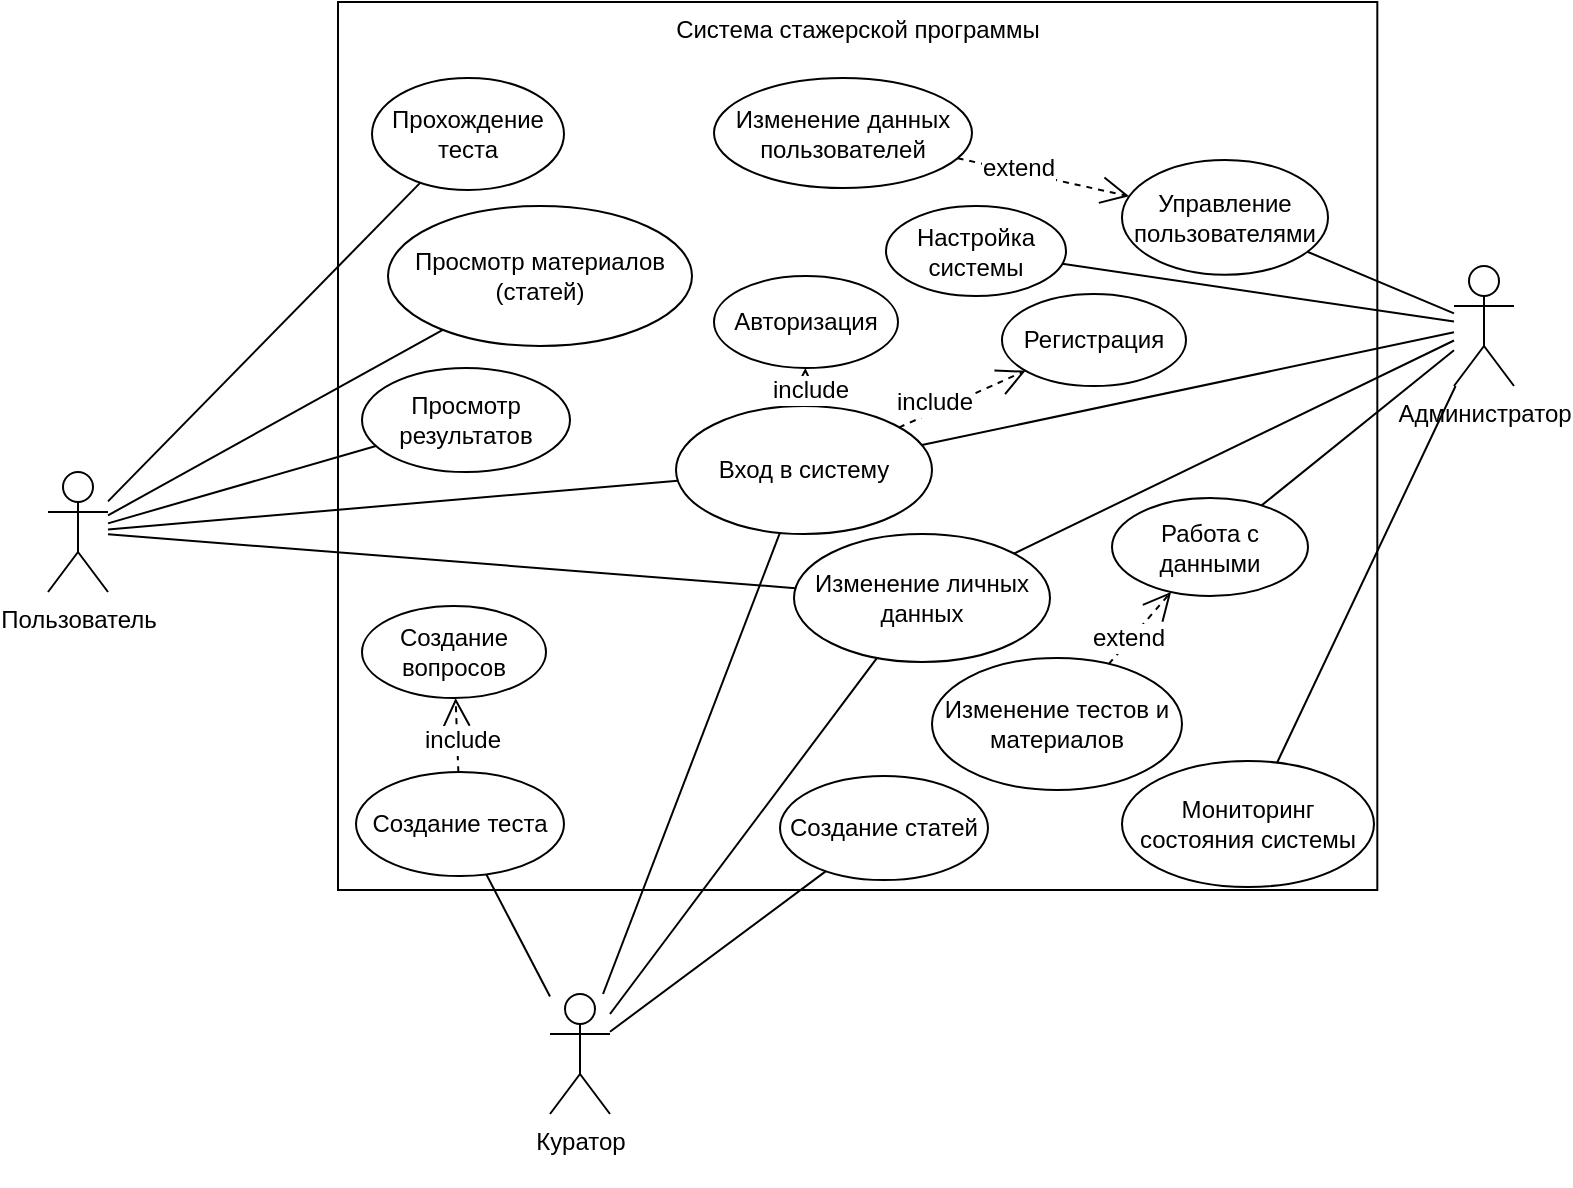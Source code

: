 <mxfile version="27.1.4">
  <diagram name="Страница — 1" id="VITqMJHGawG_AV4IwLpY">
    <mxGraphModel dx="1314" dy="820" grid="0" gridSize="10" guides="1" tooltips="1" connect="1" arrows="1" fold="1" page="0" pageScale="1" pageWidth="827" pageHeight="1169" math="0" shadow="0">
      <root>
        <mxCell id="0" />
        <mxCell id="1" parent="0" />
        <mxCell id="JWygc2-lEyXVkWZMa3_q-1" value="Пользователь" style="shape=umlActor;verticalLabelPosition=bottom;verticalAlign=top;html=1;" parent="1" vertex="1">
          <mxGeometry x="-110" y="284" width="30" height="60" as="geometry" />
        </mxCell>
        <mxCell id="JWygc2-lEyXVkWZMa3_q-3" value="Администратор" style="shape=umlActor;verticalLabelPosition=bottom;verticalAlign=top;html=1;" parent="1" vertex="1">
          <mxGeometry x="593" y="181" width="30" height="60" as="geometry" />
        </mxCell>
        <mxCell id="JWygc2-lEyXVkWZMa3_q-6" value="Система стажерской программы" style="html=1;whiteSpace=wrap;verticalAlign=top;" parent="1" vertex="1">
          <mxGeometry x="35" y="49" width="519.66" height="444" as="geometry" />
        </mxCell>
        <mxCell id="JWygc2-lEyXVkWZMa3_q-7" value="Вход в систему" style="ellipse;whiteSpace=wrap;html=1;" parent="1" vertex="1">
          <mxGeometry x="204.0" y="251" width="128" height="64" as="geometry" />
        </mxCell>
        <mxCell id="JWygc2-lEyXVkWZMa3_q-8" value="Прохождение теста" style="ellipse;whiteSpace=wrap;html=1;" parent="1" vertex="1">
          <mxGeometry x="52" y="87" width="96" height="56" as="geometry" />
        </mxCell>
        <mxCell id="JWygc2-lEyXVkWZMa3_q-9" value="Просмотр материалов (статей)" style="ellipse;whiteSpace=wrap;html=1;" parent="1" vertex="1">
          <mxGeometry x="60" y="151" width="152" height="70" as="geometry" />
        </mxCell>
        <mxCell id="JWygc2-lEyXVkWZMa3_q-11" value="Просмотр результатов" style="ellipse;whiteSpace=wrap;html=1;" parent="1" vertex="1">
          <mxGeometry x="47" y="232" width="104" height="52" as="geometry" />
        </mxCell>
        <mxCell id="JWygc2-lEyXVkWZMa3_q-14" value="Управление пользователями" style="ellipse;whiteSpace=wrap;html=1;" parent="1" vertex="1">
          <mxGeometry x="427" y="128" width="103" height="57.39" as="geometry" />
        </mxCell>
        <mxCell id="JWygc2-lEyXVkWZMa3_q-15" value="Настройка системы" style="ellipse;whiteSpace=wrap;html=1;" parent="1" vertex="1">
          <mxGeometry x="309" y="151" width="90" height="45" as="geometry" />
        </mxCell>
        <mxCell id="JWygc2-lEyXVkWZMa3_q-16" value="Работа с данными" style="ellipse;whiteSpace=wrap;html=1;" parent="1" vertex="1">
          <mxGeometry x="422" y="297" width="98" height="49" as="geometry" />
        </mxCell>
        <mxCell id="JWygc2-lEyXVkWZMa3_q-17" value="Мониторинг состояния системы" style="ellipse;whiteSpace=wrap;html=1;" parent="1" vertex="1">
          <mxGeometry x="427" y="428.5" width="126" height="63" as="geometry" />
        </mxCell>
        <mxCell id="JWygc2-lEyXVkWZMa3_q-25" style="edgeStyle=none;curved=1;rounded=0;orthogonalLoop=1;jettySize=auto;html=1;fontSize=12;startSize=8;endSize=8;endArrow=none;startFill=0;" parent="1" source="JWygc2-lEyXVkWZMa3_q-3" target="JWygc2-lEyXVkWZMa3_q-7" edge="1">
          <mxGeometry relative="1" as="geometry" />
        </mxCell>
        <mxCell id="JWygc2-lEyXVkWZMa3_q-26" style="edgeStyle=none;shape=connector;curved=1;rounded=0;orthogonalLoop=1;jettySize=auto;html=1;strokeColor=default;align=center;verticalAlign=middle;fontFamily=Helvetica;fontSize=12;fontColor=default;labelBackgroundColor=default;startFill=0;startSize=8;endArrow=none;endSize=8;" parent="1" source="JWygc2-lEyXVkWZMa3_q-1" target="JWygc2-lEyXVkWZMa3_q-7" edge="1">
          <mxGeometry relative="1" as="geometry" />
        </mxCell>
        <mxCell id="JWygc2-lEyXVkWZMa3_q-28" style="edgeStyle=none;shape=connector;curved=1;rounded=0;orthogonalLoop=1;jettySize=auto;html=1;strokeColor=default;align=center;verticalAlign=middle;fontFamily=Helvetica;fontSize=12;fontColor=default;labelBackgroundColor=default;startFill=0;startSize=8;endArrow=none;endSize=8;" parent="1" source="JWygc2-lEyXVkWZMa3_q-1" target="JWygc2-lEyXVkWZMa3_q-11" edge="1">
          <mxGeometry relative="1" as="geometry" />
        </mxCell>
        <mxCell id="JWygc2-lEyXVkWZMa3_q-29" style="edgeStyle=none;shape=connector;curved=1;rounded=0;orthogonalLoop=1;jettySize=auto;html=1;strokeColor=default;align=center;verticalAlign=middle;fontFamily=Helvetica;fontSize=12;fontColor=default;labelBackgroundColor=default;startFill=0;startSize=8;endArrow=none;endSize=8;" parent="1" source="JWygc2-lEyXVkWZMa3_q-1" target="JWygc2-lEyXVkWZMa3_q-9" edge="1">
          <mxGeometry relative="1" as="geometry" />
        </mxCell>
        <mxCell id="JWygc2-lEyXVkWZMa3_q-30" style="edgeStyle=none;shape=connector;curved=1;rounded=0;orthogonalLoop=1;jettySize=auto;html=1;strokeColor=default;align=center;verticalAlign=middle;fontFamily=Helvetica;fontSize=12;fontColor=default;labelBackgroundColor=default;startFill=0;startSize=8;endArrow=none;endSize=8;" parent="1" source="JWygc2-lEyXVkWZMa3_q-1" target="JWygc2-lEyXVkWZMa3_q-8" edge="1">
          <mxGeometry relative="1" as="geometry" />
        </mxCell>
        <mxCell id="JWygc2-lEyXVkWZMa3_q-34" style="edgeStyle=none;shape=connector;curved=1;rounded=0;orthogonalLoop=1;jettySize=auto;html=1;strokeColor=default;align=center;verticalAlign=middle;fontFamily=Helvetica;fontSize=12;fontColor=default;labelBackgroundColor=default;startFill=0;startSize=8;endArrow=none;endSize=8;" parent="1" source="JWygc2-lEyXVkWZMa3_q-3" target="JWygc2-lEyXVkWZMa3_q-14" edge="1">
          <mxGeometry relative="1" as="geometry" />
        </mxCell>
        <mxCell id="JWygc2-lEyXVkWZMa3_q-35" style="edgeStyle=none;shape=connector;curved=1;rounded=0;orthogonalLoop=1;jettySize=auto;html=1;strokeColor=default;align=center;verticalAlign=middle;fontFamily=Helvetica;fontSize=12;fontColor=default;labelBackgroundColor=default;startFill=0;startSize=8;endArrow=none;endSize=8;" parent="1" source="JWygc2-lEyXVkWZMa3_q-3" target="JWygc2-lEyXVkWZMa3_q-15" edge="1">
          <mxGeometry relative="1" as="geometry" />
        </mxCell>
        <mxCell id="JWygc2-lEyXVkWZMa3_q-37" style="edgeStyle=none;shape=connector;curved=1;rounded=0;orthogonalLoop=1;jettySize=auto;html=1;strokeColor=default;align=center;verticalAlign=middle;fontFamily=Helvetica;fontSize=12;fontColor=default;labelBackgroundColor=default;startFill=0;startSize=8;endArrow=none;endSize=8;" parent="1" source="JWygc2-lEyXVkWZMa3_q-3" target="JWygc2-lEyXVkWZMa3_q-17" edge="1">
          <mxGeometry relative="1" as="geometry" />
        </mxCell>
        <mxCell id="JWygc2-lEyXVkWZMa3_q-36" style="edgeStyle=none;shape=connector;curved=1;rounded=0;orthogonalLoop=1;jettySize=auto;html=1;strokeColor=default;align=center;verticalAlign=middle;fontFamily=Helvetica;fontSize=12;fontColor=default;labelBackgroundColor=default;startFill=0;startSize=8;endArrow=none;endSize=8;" parent="1" source="JWygc2-lEyXVkWZMa3_q-3" target="JWygc2-lEyXVkWZMa3_q-16" edge="1">
          <mxGeometry relative="1" as="geometry" />
        </mxCell>
        <mxCell id="JWygc2-lEyXVkWZMa3_q-38" value="Регистрация" style="ellipse;whiteSpace=wrap;html=1;" parent="1" vertex="1">
          <mxGeometry x="367" y="195" width="92" height="46" as="geometry" />
        </mxCell>
        <mxCell id="JWygc2-lEyXVkWZMa3_q-39" value="Авторизация" style="ellipse;whiteSpace=wrap;html=1;" parent="1" vertex="1">
          <mxGeometry x="223" y="186" width="92" height="46" as="geometry" />
        </mxCell>
        <mxCell id="JWygc2-lEyXVkWZMa3_q-42" value="" style="endArrow=open;endSize=12;dashed=1;html=1;rounded=0;strokeColor=default;align=center;verticalAlign=middle;fontFamily=Helvetica;fontSize=12;fontColor=default;labelBackgroundColor=default;edgeStyle=none;curved=1;" parent="1" source="JWygc2-lEyXVkWZMa3_q-7" target="JWygc2-lEyXVkWZMa3_q-39" edge="1">
          <mxGeometry width="160" relative="1" as="geometry">
            <mxPoint x="233" y="271" as="sourcePoint" />
            <mxPoint x="393" y="271" as="targetPoint" />
          </mxGeometry>
        </mxCell>
        <mxCell id="JWygc2-lEyXVkWZMa3_q-53" value="include" style="edgeLabel;html=1;align=center;verticalAlign=middle;resizable=0;points=[];fontSize=12;fontFamily=Helvetica;fontColor=default;labelBackgroundColor=default;" parent="JWygc2-lEyXVkWZMa3_q-42" vertex="1" connectable="0">
          <mxGeometry x="-0.097" y="-2" relative="1" as="geometry">
            <mxPoint as="offset" />
          </mxGeometry>
        </mxCell>
        <mxCell id="JWygc2-lEyXVkWZMa3_q-43" value="" style="endArrow=open;endSize=12;dashed=1;html=1;rounded=0;strokeColor=default;align=center;verticalAlign=middle;fontFamily=Helvetica;fontSize=12;fontColor=default;labelBackgroundColor=default;edgeStyle=none;curved=1;" parent="1" source="JWygc2-lEyXVkWZMa3_q-7" target="JWygc2-lEyXVkWZMa3_q-38" edge="1">
          <mxGeometry width="160" relative="1" as="geometry">
            <mxPoint x="278" y="331" as="sourcePoint" />
            <mxPoint x="255" y="273" as="targetPoint" />
          </mxGeometry>
        </mxCell>
        <mxCell id="JWygc2-lEyXVkWZMa3_q-52" value="include" style="edgeLabel;html=1;align=center;verticalAlign=middle;resizable=0;points=[];fontSize=12;fontFamily=Helvetica;fontColor=default;labelBackgroundColor=default;" parent="JWygc2-lEyXVkWZMa3_q-43" vertex="1" connectable="0">
          <mxGeometry x="-0.48" y="-2" relative="1" as="geometry">
            <mxPoint y="-7" as="offset" />
          </mxGeometry>
        </mxCell>
        <mxCell id="JWygc2-lEyXVkWZMa3_q-44" value="Изменение тестов и материалов" style="ellipse;whiteSpace=wrap;html=1;" parent="1" vertex="1">
          <mxGeometry x="332" y="377" width="125" height="66" as="geometry" />
        </mxCell>
        <mxCell id="JWygc2-lEyXVkWZMa3_q-45" value="" style="endArrow=open;endSize=12;dashed=1;html=1;rounded=0;strokeColor=default;align=center;verticalAlign=middle;fontFamily=Helvetica;fontSize=12;fontColor=default;labelBackgroundColor=default;edgeStyle=none;curved=1;" parent="1" source="JWygc2-lEyXVkWZMa3_q-44" target="JWygc2-lEyXVkWZMa3_q-16" edge="1">
          <mxGeometry width="160" relative="1" as="geometry">
            <mxPoint x="275" y="315" as="sourcePoint" />
            <mxPoint x="328" y="270" as="targetPoint" />
          </mxGeometry>
        </mxCell>
        <mxCell id="JWygc2-lEyXVkWZMa3_q-54" value="extend" style="edgeLabel;html=1;align=center;verticalAlign=middle;resizable=0;points=[];fontSize=12;fontFamily=Helvetica;fontColor=default;labelBackgroundColor=default;" parent="JWygc2-lEyXVkWZMa3_q-45" vertex="1" connectable="0">
          <mxGeometry x="-0.317" y="2" relative="1" as="geometry">
            <mxPoint as="offset" />
          </mxGeometry>
        </mxCell>
        <mxCell id="JWygc2-lEyXVkWZMa3_q-47" value="Изменение данных пользователей" style="ellipse;whiteSpace=wrap;html=1;" parent="1" vertex="1">
          <mxGeometry x="223" y="87" width="129" height="55.01" as="geometry" />
        </mxCell>
        <mxCell id="JWygc2-lEyXVkWZMa3_q-55" value="" style="endArrow=open;endSize=12;dashed=1;html=1;rounded=0;strokeColor=default;align=center;verticalAlign=middle;fontFamily=Helvetica;fontSize=12;fontColor=default;labelBackgroundColor=default;edgeStyle=none;curved=1;" parent="1" source="JWygc2-lEyXVkWZMa3_q-47" target="JWygc2-lEyXVkWZMa3_q-14" edge="1">
          <mxGeometry width="160" relative="1" as="geometry">
            <mxPoint x="372" y="382" as="sourcePoint" />
            <mxPoint x="445" y="348" as="targetPoint" />
          </mxGeometry>
        </mxCell>
        <mxCell id="JWygc2-lEyXVkWZMa3_q-56" value="extend" style="edgeLabel;html=1;align=center;verticalAlign=middle;resizable=0;points=[];fontSize=12;fontFamily=Helvetica;fontColor=default;labelBackgroundColor=default;" parent="JWygc2-lEyXVkWZMa3_q-55" vertex="1" connectable="0">
          <mxGeometry x="-0.317" y="2" relative="1" as="geometry">
            <mxPoint as="offset" />
          </mxGeometry>
        </mxCell>
        <mxCell id="tNYhc6C7tkmjHkhjy5ey-1" value="Куратор&lt;div&gt;&lt;br&gt;&lt;/div&gt;" style="shape=umlActor;verticalLabelPosition=bottom;verticalAlign=top;html=1;" vertex="1" parent="1">
          <mxGeometry x="141" y="545" width="30" height="60" as="geometry" />
        </mxCell>
        <mxCell id="tNYhc6C7tkmjHkhjy5ey-2" style="edgeStyle=none;shape=connector;curved=1;rounded=0;orthogonalLoop=1;jettySize=auto;html=1;strokeColor=default;align=center;verticalAlign=middle;fontFamily=Helvetica;fontSize=12;fontColor=default;labelBackgroundColor=default;startFill=0;startSize=8;endArrow=none;endSize=8;" edge="1" parent="1" source="tNYhc6C7tkmjHkhjy5ey-1" target="JWygc2-lEyXVkWZMa3_q-7">
          <mxGeometry relative="1" as="geometry">
            <mxPoint x="181" y="563" as="sourcePoint" />
            <mxPoint x="476" y="594" as="targetPoint" />
          </mxGeometry>
        </mxCell>
        <mxCell id="tNYhc6C7tkmjHkhjy5ey-4" value="Создание теста" style="ellipse;whiteSpace=wrap;html=1;" vertex="1" parent="1">
          <mxGeometry x="44" y="434" width="104" height="52" as="geometry" />
        </mxCell>
        <mxCell id="tNYhc6C7tkmjHkhjy5ey-5" value="Создание вопросов" style="ellipse;whiteSpace=wrap;html=1;" vertex="1" parent="1">
          <mxGeometry x="47" y="351" width="92" height="46" as="geometry" />
        </mxCell>
        <mxCell id="tNYhc6C7tkmjHkhjy5ey-6" value="" style="endArrow=open;endSize=12;dashed=1;html=1;rounded=0;strokeColor=default;align=center;verticalAlign=middle;fontFamily=Helvetica;fontSize=12;fontColor=default;labelBackgroundColor=default;edgeStyle=none;curved=1;" edge="1" parent="1" source="tNYhc6C7tkmjHkhjy5ey-4" target="tNYhc6C7tkmjHkhjy5ey-5">
          <mxGeometry width="160" relative="1" as="geometry">
            <mxPoint x="160" y="442" as="sourcePoint" />
            <mxPoint x="136" y="392" as="targetPoint" />
          </mxGeometry>
        </mxCell>
        <mxCell id="tNYhc6C7tkmjHkhjy5ey-7" value="include" style="edgeLabel;html=1;align=center;verticalAlign=middle;resizable=0;points=[];fontSize=12;fontFamily=Helvetica;fontColor=default;labelBackgroundColor=default;" vertex="1" connectable="0" parent="tNYhc6C7tkmjHkhjy5ey-6">
          <mxGeometry x="-0.097" y="-2" relative="1" as="geometry">
            <mxPoint as="offset" />
          </mxGeometry>
        </mxCell>
        <mxCell id="tNYhc6C7tkmjHkhjy5ey-8" style="edgeStyle=none;shape=connector;curved=1;rounded=0;orthogonalLoop=1;jettySize=auto;html=1;strokeColor=default;align=center;verticalAlign=middle;fontFamily=Helvetica;fontSize=12;fontColor=default;labelBackgroundColor=default;startFill=0;startSize=8;endArrow=none;endSize=8;" edge="1" parent="1" source="tNYhc6C7tkmjHkhjy5ey-1" target="tNYhc6C7tkmjHkhjy5ey-4">
          <mxGeometry relative="1" as="geometry">
            <mxPoint x="253" y="724" as="sourcePoint" />
            <mxPoint x="343" y="561" as="targetPoint" />
          </mxGeometry>
        </mxCell>
        <mxCell id="tNYhc6C7tkmjHkhjy5ey-9" value="Создание статей" style="ellipse;whiteSpace=wrap;html=1;" vertex="1" parent="1">
          <mxGeometry x="256" y="436" width="104" height="52" as="geometry" />
        </mxCell>
        <mxCell id="tNYhc6C7tkmjHkhjy5ey-10" style="edgeStyle=none;shape=connector;curved=1;rounded=0;orthogonalLoop=1;jettySize=auto;html=1;strokeColor=default;align=center;verticalAlign=middle;fontFamily=Helvetica;fontSize=12;fontColor=default;labelBackgroundColor=default;startFill=0;startSize=8;endArrow=none;endSize=8;" edge="1" parent="1" source="tNYhc6C7tkmjHkhjy5ey-1" target="tNYhc6C7tkmjHkhjy5ey-9">
          <mxGeometry relative="1" as="geometry">
            <mxPoint x="272" y="727" as="sourcePoint" />
            <mxPoint x="362" y="564" as="targetPoint" />
          </mxGeometry>
        </mxCell>
        <mxCell id="tNYhc6C7tkmjHkhjy5ey-11" value="Изменение личных данных" style="ellipse;whiteSpace=wrap;html=1;" vertex="1" parent="1">
          <mxGeometry x="263" y="315" width="128" height="64" as="geometry" />
        </mxCell>
        <mxCell id="tNYhc6C7tkmjHkhjy5ey-12" style="edgeStyle=none;shape=connector;curved=1;rounded=0;orthogonalLoop=1;jettySize=auto;html=1;strokeColor=default;align=center;verticalAlign=middle;fontFamily=Helvetica;fontSize=12;fontColor=default;labelBackgroundColor=default;startFill=0;startSize=8;endArrow=none;endSize=8;" edge="1" parent="1" source="tNYhc6C7tkmjHkhjy5ey-1" target="tNYhc6C7tkmjHkhjy5ey-11">
          <mxGeometry relative="1" as="geometry">
            <mxPoint x="296" y="679" as="sourcePoint" />
            <mxPoint x="404" y="599" as="targetPoint" />
          </mxGeometry>
        </mxCell>
        <mxCell id="tNYhc6C7tkmjHkhjy5ey-13" style="edgeStyle=none;shape=connector;curved=1;rounded=0;orthogonalLoop=1;jettySize=auto;html=1;strokeColor=default;align=center;verticalAlign=middle;fontFamily=Helvetica;fontSize=12;fontColor=default;labelBackgroundColor=default;startFill=0;startSize=8;endArrow=none;endSize=8;" edge="1" parent="1" source="tNYhc6C7tkmjHkhjy5ey-11" target="JWygc2-lEyXVkWZMa3_q-1">
          <mxGeometry relative="1" as="geometry">
            <mxPoint x="286" y="664" as="sourcePoint" />
            <mxPoint x="394" y="584" as="targetPoint" />
          </mxGeometry>
        </mxCell>
        <mxCell id="tNYhc6C7tkmjHkhjy5ey-14" style="edgeStyle=none;shape=connector;curved=1;rounded=0;orthogonalLoop=1;jettySize=auto;html=1;strokeColor=default;align=center;verticalAlign=middle;fontFamily=Helvetica;fontSize=12;fontColor=default;labelBackgroundColor=default;startFill=0;startSize=8;endArrow=none;endSize=8;" edge="1" parent="1" source="tNYhc6C7tkmjHkhjy5ey-11" target="JWygc2-lEyXVkWZMa3_q-3">
          <mxGeometry relative="1" as="geometry">
            <mxPoint x="668" y="458" as="sourcePoint" />
            <mxPoint x="776" y="378" as="targetPoint" />
          </mxGeometry>
        </mxCell>
      </root>
    </mxGraphModel>
  </diagram>
</mxfile>
